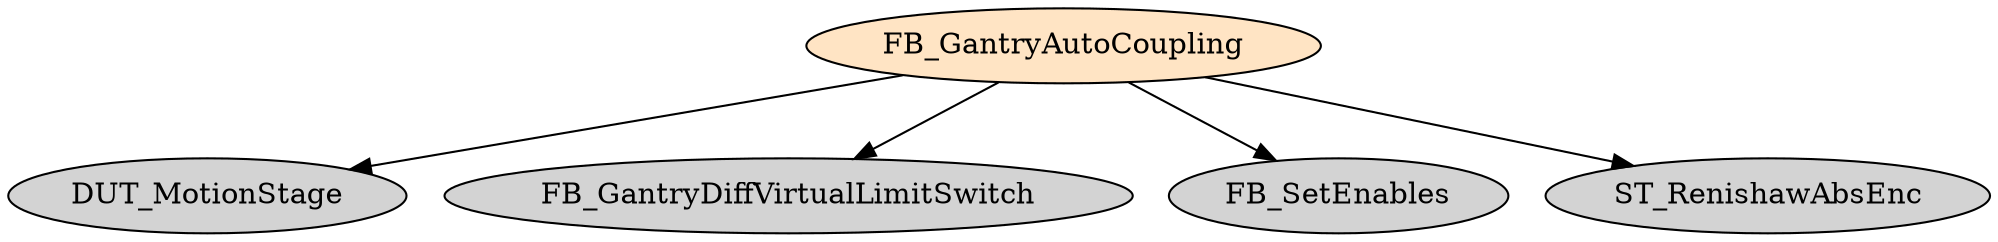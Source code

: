 digraph FB_GantryAutoCoupling {
     node [style=filled]
    FB_GantryAutoCoupling [fillcolor = bisque];
    FB_GantryAutoCoupling -> DUT_MotionStage;
    FB_GantryAutoCoupling -> FB_GantryDiffVirtualLimitSwitch;
    FB_GantryAutoCoupling -> FB_SetEnables;
    FB_GantryAutoCoupling -> ST_RenishawAbsEnc;
}
